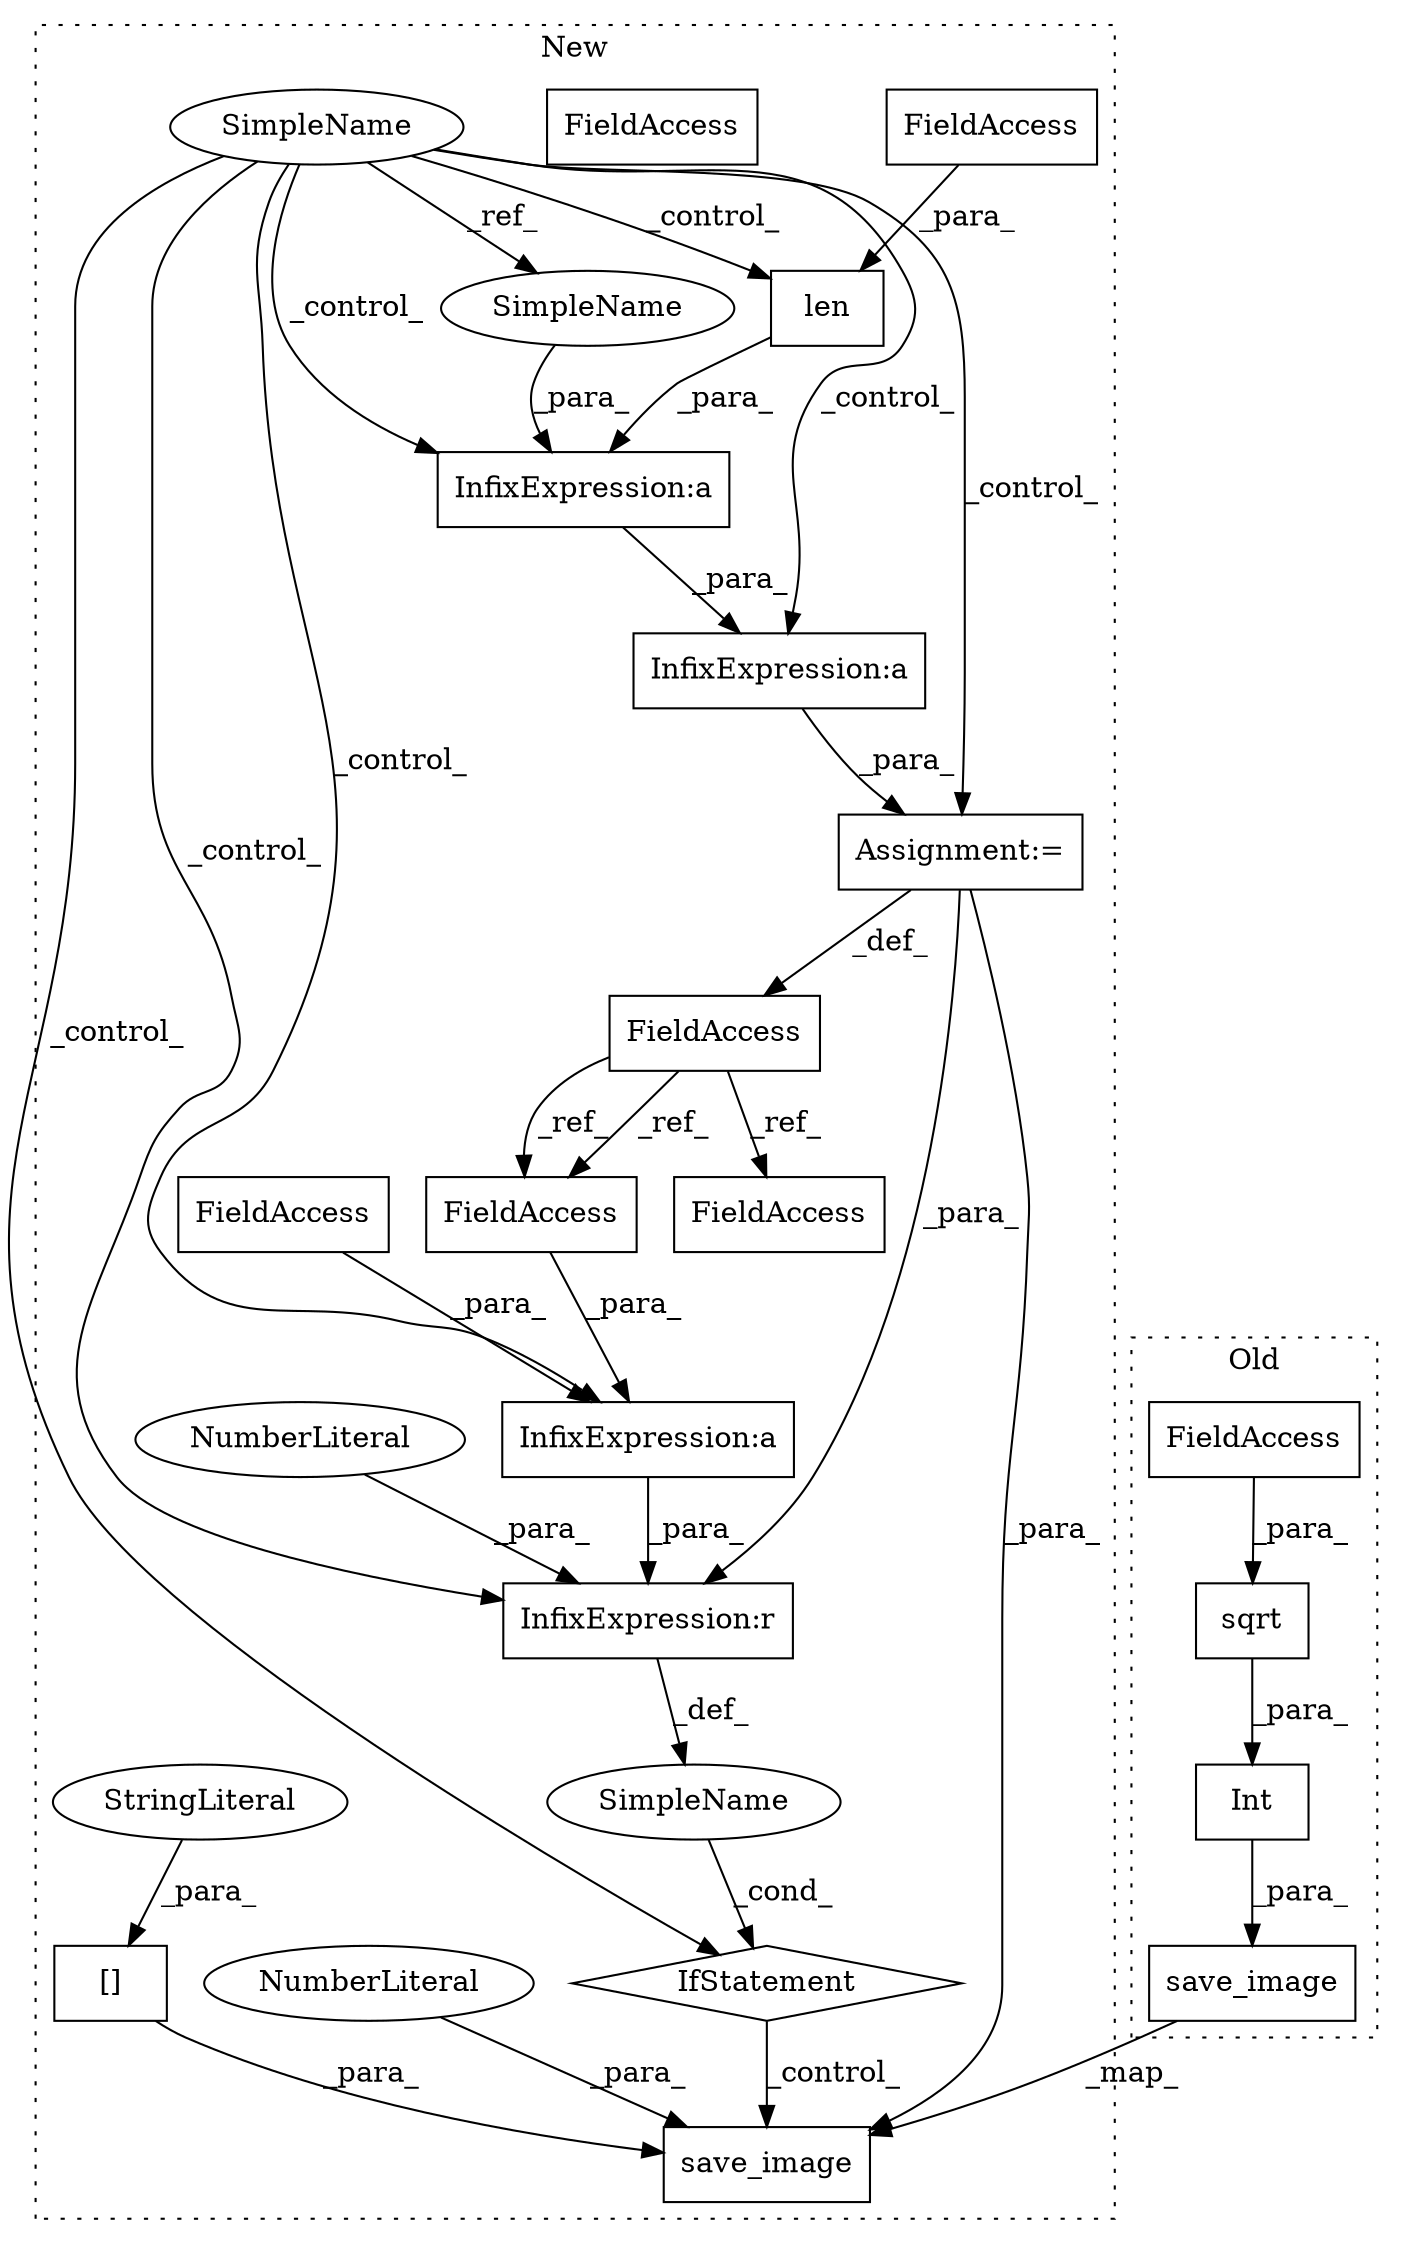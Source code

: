 digraph G {
subgraph cluster0 {
1 [label="sqrt" a="32" s="6203,6222" l="5,1" shape="box"];
5 [label="Int" a="32" s="6194,6223" l="4,1" shape="box"];
6 [label="FieldAccess" a="22" s="6208" l="3" shape="box"];
19 [label="save_image" a="32" s="6145,6229" l="11,1" shape="box"];
label = "Old";
style="dotted";
}
subgraph cluster1 {
2 [label="len" a="32" s="6155,6169" l="4,1" shape="box"];
3 [label="InfixExpression:a" a="27" s="6203" l="3" shape="box"];
4 [label="FieldAccess" a="22" s="6159" l="10" shape="box"];
7 [label="FieldAccess" a="22" s="6206" l="3" shape="box"];
8 [label="InfixExpression:a" a="27" s="6152" l="3" shape="box"];
9 [label="InfixExpression:a" a="27" s="6171" l="3" shape="box"];
10 [label="InfixExpression:r" a="27" s="6226" l="4" shape="box"];
11 [label="NumberLiteral" a="34" s="6230" l="1" shape="ellipse"];
12 [label="FieldAccess" a="22" s="6132" l="12" shape="box"];
13 [label="FieldAccess" a="22" s="6191" l="12" shape="box"];
14 [label="FieldAccess" a="22" s="6308" l="12" shape="box"];
15 [label="SimpleName" a="42" s="4949" l="5" shape="ellipse"];
16 [label="IfStatement" a="25" s="6186,6231" l="4,2" shape="diamond"];
17 [label="SimpleName" a="42" s="" l="" shape="ellipse"];
18 [label="save_image" a="32" s="6245,6327" l="11,1" shape="box"];
20 [label="NumberLiteral" a="34" s="6321" l="1" shape="ellipse"];
21 [label="[]" a="2" s="6256,6288" l="14,1" shape="box"];
22 [label="StringLiteral" a="45" s="6270" l="18" shape="ellipse"];
23 [label="Assignment:=" a="7" s="6144" l="1" shape="box"];
24 [label="FieldAccess" a="22" s="6191" l="12" shape="box"];
25 [label="SimpleName" a="42" s="6147" l="5" shape="ellipse"];
label = "New";
style="dotted";
}
1 -> 5 [label="_para_"];
2 -> 8 [label="_para_"];
3 -> 10 [label="_para_"];
4 -> 2 [label="_para_"];
5 -> 19 [label="_para_"];
6 -> 1 [label="_para_"];
7 -> 3 [label="_para_"];
8 -> 9 [label="_para_"];
9 -> 23 [label="_para_"];
10 -> 17 [label="_def_"];
11 -> 10 [label="_para_"];
12 -> 14 [label="_ref_"];
12 -> 24 [label="_ref_"];
12 -> 24 [label="_ref_"];
15 -> 16 [label="_control_"];
15 -> 23 [label="_control_"];
15 -> 9 [label="_control_"];
15 -> 8 [label="_control_"];
15 -> 25 [label="_ref_"];
15 -> 10 [label="_control_"];
15 -> 2 [label="_control_"];
15 -> 3 [label="_control_"];
16 -> 18 [label="_control_"];
17 -> 16 [label="_cond_"];
19 -> 18 [label="_map_"];
20 -> 18 [label="_para_"];
21 -> 18 [label="_para_"];
22 -> 21 [label="_para_"];
23 -> 12 [label="_def_"];
23 -> 10 [label="_para_"];
23 -> 18 [label="_para_"];
24 -> 3 [label="_para_"];
25 -> 8 [label="_para_"];
}